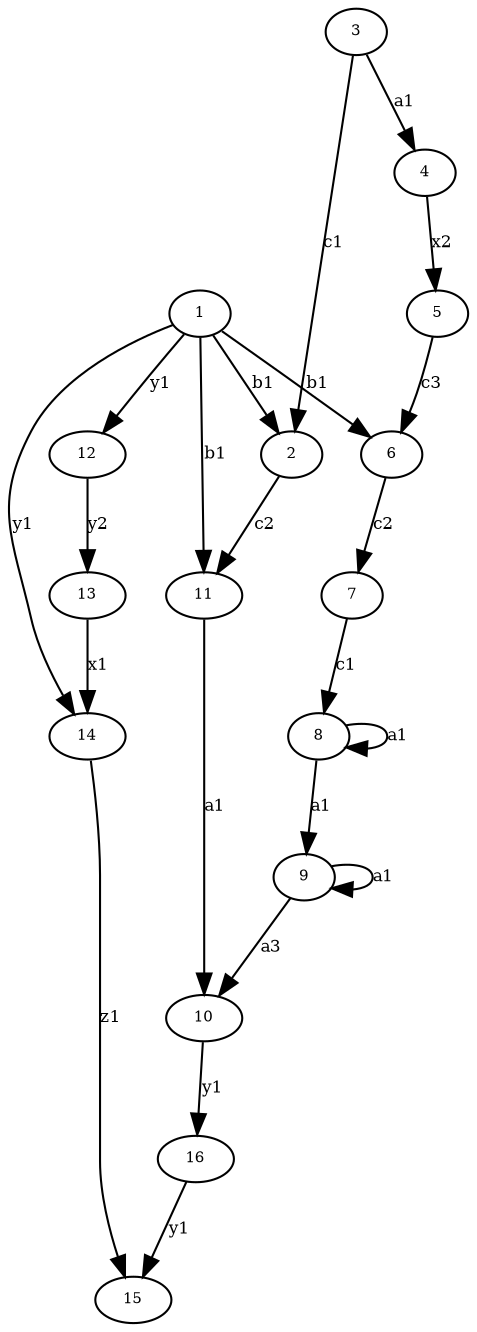 digraph {
"Kv1" [label="1",fontsize=7,width=.01,height=.01];
"Kv1" -> "Kv12" [label="y1",fontsize=8];
"Kv1" -> "Kv14" [label="y1",fontsize=8];
"Kv1" -> "Kv2" [label="b1",fontsize=8];
"Kv1" -> "Kv11" [label="b1",fontsize=8];
"Kv1" -> "Kv6" [label="b1",fontsize=8];
"Kv2" [label="2",fontsize=7,width=.01,height=.01];
"Kv2" -> "Kv11" [label="c2",fontsize=8];
"Kv3" [label="3",fontsize=7,width=.01,height=.01];
"Kv3" -> "Kv4" [label="a1",fontsize=8];
"Kv3" -> "Kv2" [label="c1",fontsize=8];
"Kv4" [label="4",fontsize=7,width=.01,height=.01];
"Kv4" -> "Kv5" [label="x2",fontsize=8];
"Kv5" [label="5",fontsize=7,width=.01,height=.01];
"Kv5" -> "Kv6" [label="c3",fontsize=8];
"Kv6" [label="6",fontsize=7,width=.01,height=.01];
"Kv6" -> "Kv7" [label="c2",fontsize=8];
"Kv7" [label="7",fontsize=7,width=.01,height=.01];
"Kv7" -> "Kv8" [label="c1",fontsize=8];
"Kv8" [label="8",fontsize=7,width=.01,height=.01];
"Kv8" -> "Kv9" [label="a1",fontsize=8];
"Kv8" -> "Kv8" [label="a1",fontsize=8];
"Kv9" [label="9",fontsize=7,width=.01,height=.01];
"Kv9" -> "Kv9" [label="a1",fontsize=8];
"Kv9" -> "Kv10" [label="a3",fontsize=8];
"Kv10" [label="10",fontsize=7,width=.01,height=.01];
"Kv10" -> "Kv16" [label="y1",fontsize=8];
"Kv11" [label="11",fontsize=7,width=.01,height=.01];
"Kv11" -> "Kv10" [label="a1",fontsize=8];
"Kv12" [label="12",fontsize=7,width=.01,height=.01];
"Kv12" -> "Kv13" [label="y2",fontsize=8];
"Kv13" [label="13",fontsize=7,width=.01,height=.01];
"Kv13" -> "Kv14" [label="x1",fontsize=8];
"Kv14" [label="14",fontsize=7,width=.01,height=.01];
"Kv14" -> "Kv15" [label="z1",fontsize=8];
"Kv15" [label="15",fontsize=7,width=.01,height=.01];
"Kv16" [label="16",fontsize=7,width=.01,height=.01];
"Kv16" -> "Kv15" [label="y1",fontsize=8];
}
